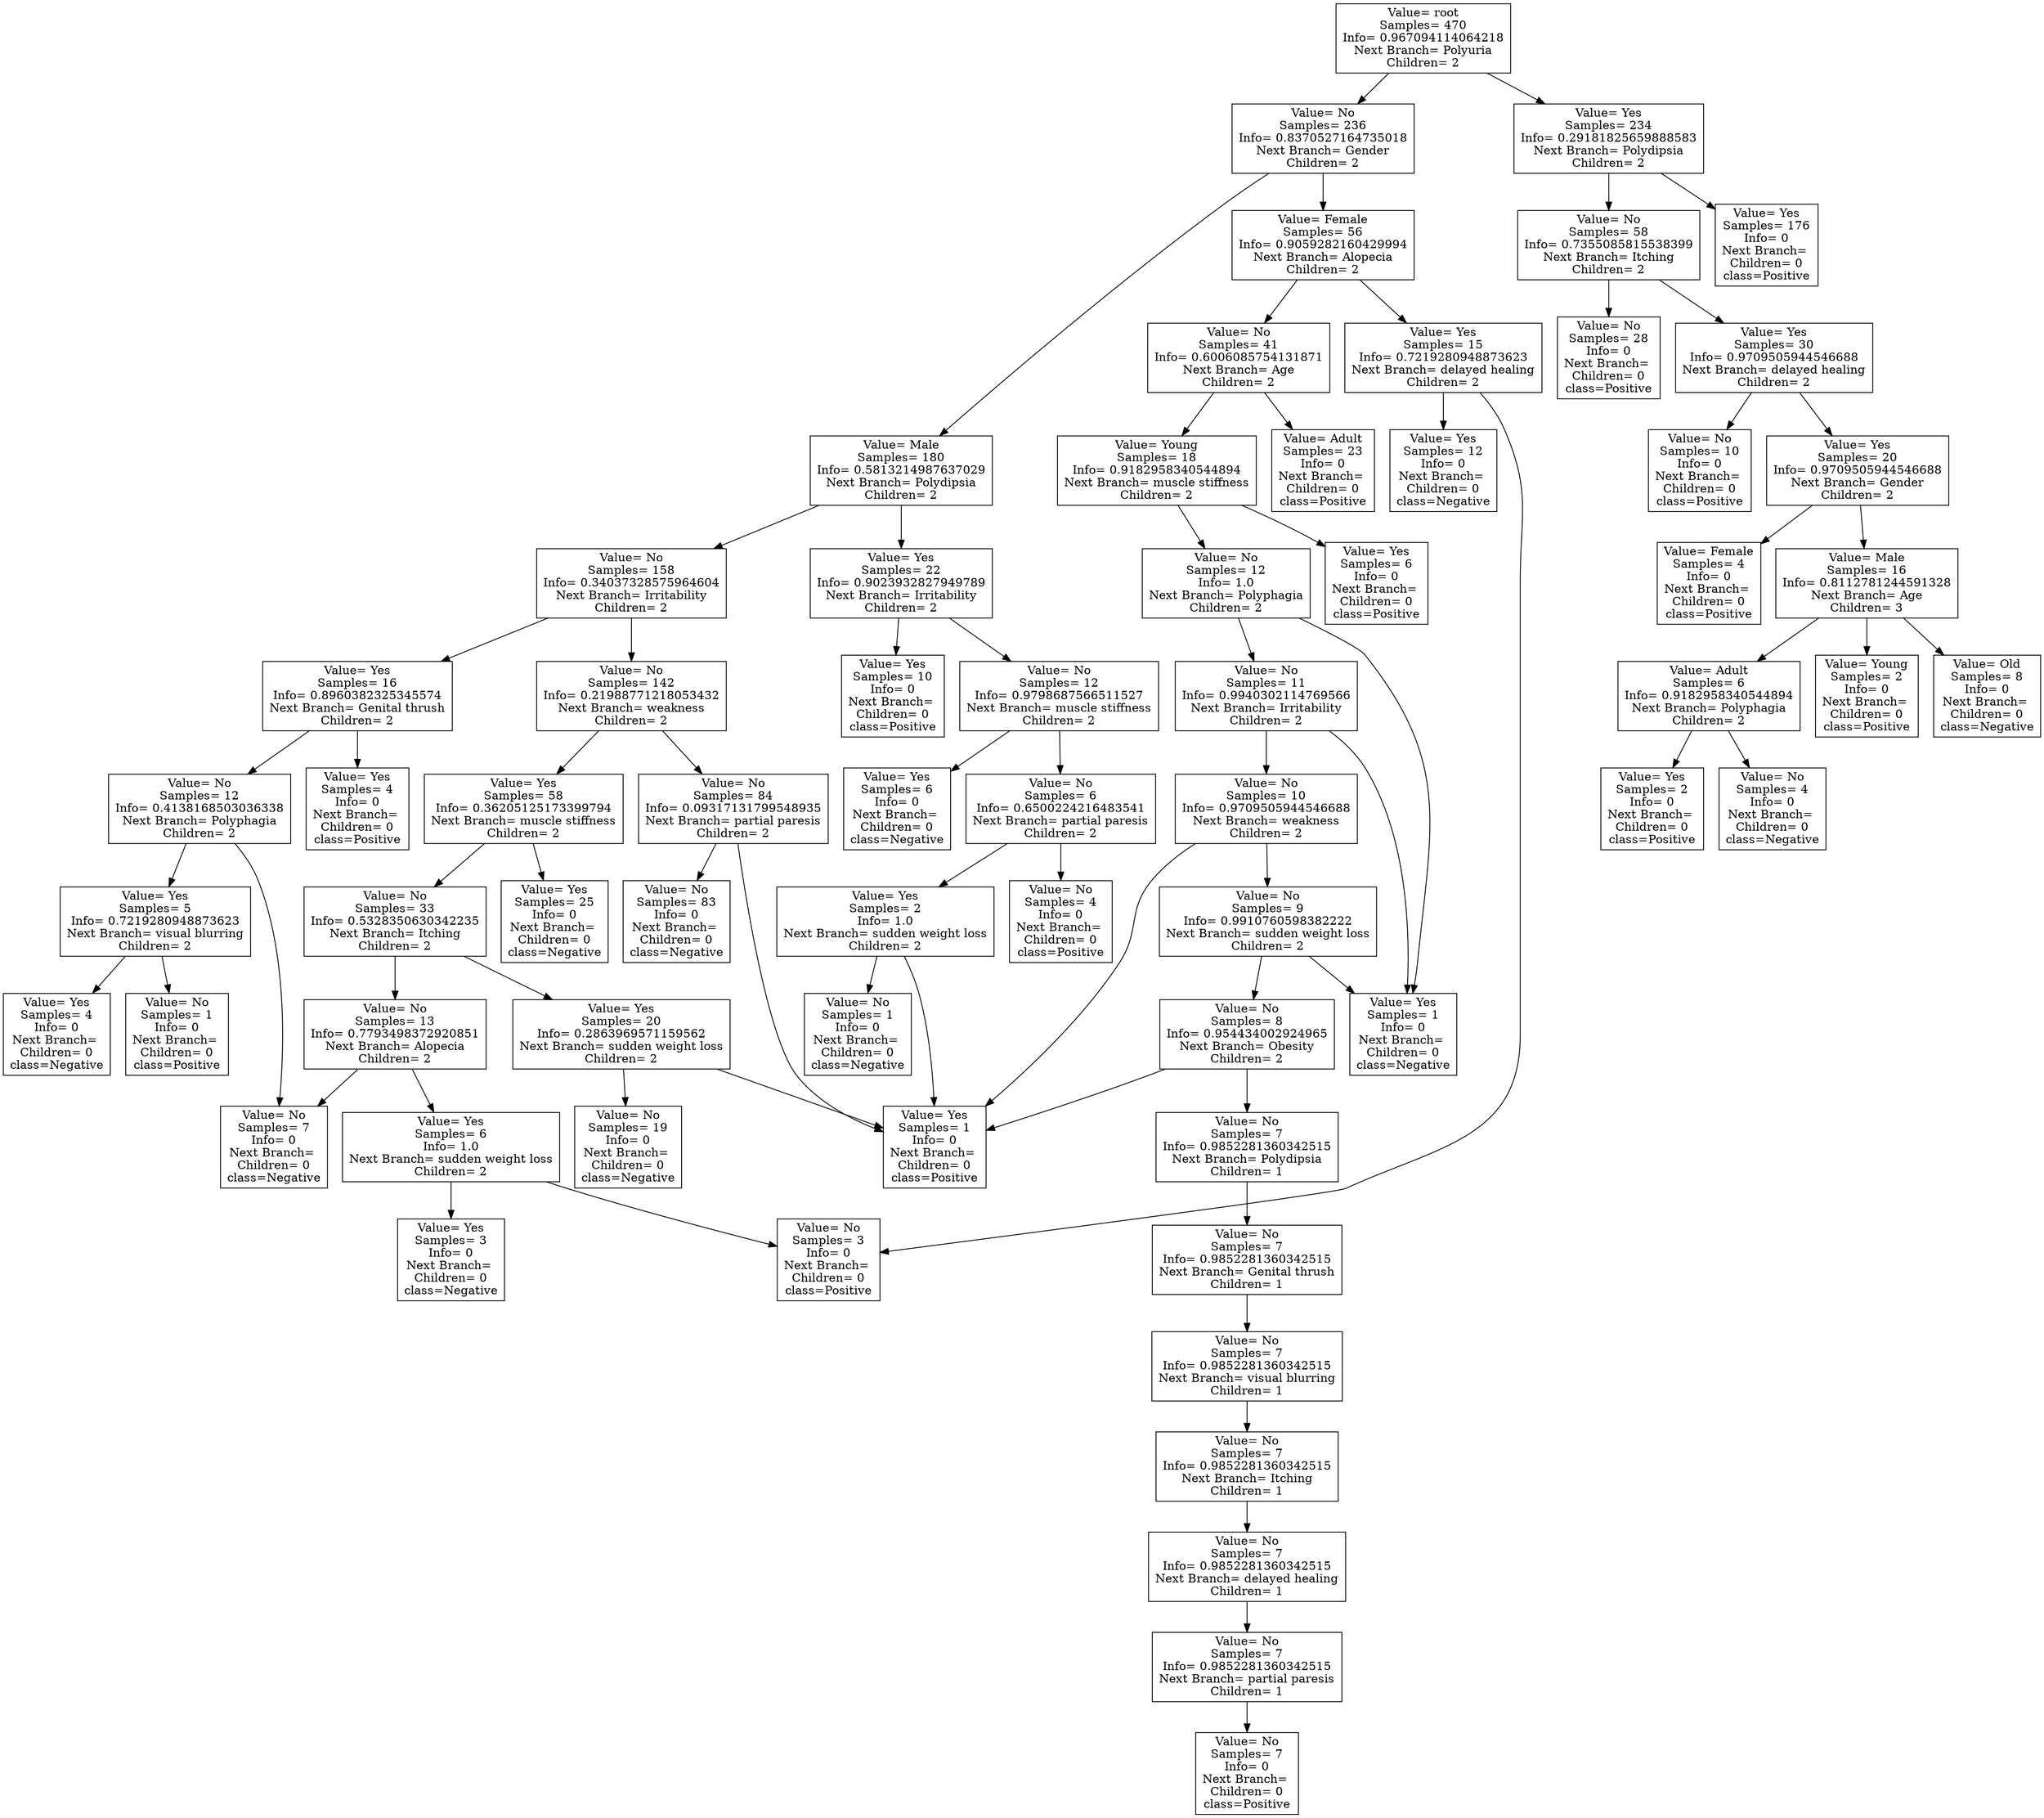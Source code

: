 digraph G {
	node [shape=record]
	"Value= root
Samples= 470
Info= 0.967094114064218
Next Branch= Polyuria
Children= 2
" -> "Value= No
Samples= 236
Info= 0.8370527164735018
Next Branch= Gender
Children= 2
"
	"Value= No
Samples= 236
Info= 0.8370527164735018
Next Branch= Gender
Children= 2
" -> "Value= Male
Samples= 180
Info= 0.5813214987637029
Next Branch= Polydipsia
Children= 2
"
	"Value= Male
Samples= 180
Info= 0.5813214987637029
Next Branch= Polydipsia
Children= 2
" -> "Value= No
Samples= 158
Info= 0.34037328575964604
Next Branch= Irritability
Children= 2
"
	"Value= No
Samples= 158
Info= 0.34037328575964604
Next Branch= Irritability
Children= 2
" -> "Value= No
Samples= 142
Info= 0.21988771218053432
Next Branch= weakness
Children= 2
"
	"Value= No
Samples= 142
Info= 0.21988771218053432
Next Branch= weakness
Children= 2
" -> "Value= Yes
Samples= 58
Info= 0.36205125173399794
Next Branch= muscle stiffness
Children= 2
"
	"Value= Yes
Samples= 58
Info= 0.36205125173399794
Next Branch= muscle stiffness
Children= 2
" -> "Value= No
Samples= 33
Info= 0.5328350630342235
Next Branch= Itching
Children= 2
"
	"Value= No
Samples= 33
Info= 0.5328350630342235
Next Branch= Itching
Children= 2
" -> "Value= No
Samples= 13
Info= 0.7793498372920851
Next Branch= Alopecia
Children= 2
"
	"Value= No
Samples= 13
Info= 0.7793498372920851
Next Branch= Alopecia
Children= 2
" -> "Value= Yes
Samples= 6
Info= 1.0
Next Branch= sudden weight loss
Children= 2
"
	"Value= Yes
Samples= 6
Info= 1.0
Next Branch= sudden weight loss
Children= 2
" -> "Value= No
Samples= 3
Info= 0
Next Branch= 
Children= 0
class=Positive"
	"Value= Yes
Samples= 6
Info= 1.0
Next Branch= sudden weight loss
Children= 2
" -> "Value= Yes
Samples= 3
Info= 0
Next Branch= 
Children= 0
class=Negative"
	"Value= No
Samples= 13
Info= 0.7793498372920851
Next Branch= Alopecia
Children= 2
" -> "Value= No
Samples= 7
Info= 0
Next Branch= 
Children= 0
class=Negative"
	"Value= No
Samples= 33
Info= 0.5328350630342235
Next Branch= Itching
Children= 2
" -> "Value= Yes
Samples= 20
Info= 0.2863969571159562
Next Branch= sudden weight loss
Children= 2
"
	"Value= Yes
Samples= 20
Info= 0.2863969571159562
Next Branch= sudden weight loss
Children= 2
" -> "Value= Yes
Samples= 1
Info= 0
Next Branch= 
Children= 0
class=Positive"
	"Value= Yes
Samples= 20
Info= 0.2863969571159562
Next Branch= sudden weight loss
Children= 2
" -> "Value= No
Samples= 19
Info= 0
Next Branch= 
Children= 0
class=Negative"
	"Value= Yes
Samples= 58
Info= 0.36205125173399794
Next Branch= muscle stiffness
Children= 2
" -> "Value= Yes
Samples= 25
Info= 0
Next Branch= 
Children= 0
class=Negative"
	"Value= No
Samples= 142
Info= 0.21988771218053432
Next Branch= weakness
Children= 2
" -> "Value= No
Samples= 84
Info= 0.09317131799548935
Next Branch= partial paresis
Children= 2
"
	"Value= No
Samples= 84
Info= 0.09317131799548935
Next Branch= partial paresis
Children= 2
" -> "Value= Yes
Samples= 1
Info= 0
Next Branch= 
Children= 0
class=Positive"
	"Value= No
Samples= 84
Info= 0.09317131799548935
Next Branch= partial paresis
Children= 2
" -> "Value= No
Samples= 83
Info= 0
Next Branch= 
Children= 0
class=Negative"
	"Value= No
Samples= 158
Info= 0.34037328575964604
Next Branch= Irritability
Children= 2
" -> "Value= Yes
Samples= 16
Info= 0.8960382325345574
Next Branch= Genital thrush
Children= 2
"
	"Value= Yes
Samples= 16
Info= 0.8960382325345574
Next Branch= Genital thrush
Children= 2
" -> "Value= Yes
Samples= 4
Info= 0
Next Branch= 
Children= 0
class=Positive"
	"Value= Yes
Samples= 16
Info= 0.8960382325345574
Next Branch= Genital thrush
Children= 2
" -> "Value= No
Samples= 12
Info= 0.4138168503036338
Next Branch= Polyphagia
Children= 2
"
	"Value= No
Samples= 12
Info= 0.4138168503036338
Next Branch= Polyphagia
Children= 2
" -> "Value= No
Samples= 7
Info= 0
Next Branch= 
Children= 0
class=Negative"
	"Value= No
Samples= 12
Info= 0.4138168503036338
Next Branch= Polyphagia
Children= 2
" -> "Value= Yes
Samples= 5
Info= 0.7219280948873623
Next Branch= visual blurring
Children= 2
"
	"Value= Yes
Samples= 5
Info= 0.7219280948873623
Next Branch= visual blurring
Children= 2
" -> "Value= Yes
Samples= 4
Info= 0
Next Branch= 
Children= 0
class=Negative"
	"Value= Yes
Samples= 5
Info= 0.7219280948873623
Next Branch= visual blurring
Children= 2
" -> "Value= No
Samples= 1
Info= 0
Next Branch= 
Children= 0
class=Positive"
	"Value= Male
Samples= 180
Info= 0.5813214987637029
Next Branch= Polydipsia
Children= 2
" -> "Value= Yes
Samples= 22
Info= 0.9023932827949789
Next Branch= Irritability
Children= 2
"
	"Value= Yes
Samples= 22
Info= 0.9023932827949789
Next Branch= Irritability
Children= 2
" -> "Value= Yes
Samples= 10
Info= 0
Next Branch= 
Children= 0
class=Positive"
	"Value= Yes
Samples= 22
Info= 0.9023932827949789
Next Branch= Irritability
Children= 2
" -> "Value= No
Samples= 12
Info= 0.9798687566511527
Next Branch= muscle stiffness
Children= 2
"
	"Value= No
Samples= 12
Info= 0.9798687566511527
Next Branch= muscle stiffness
Children= 2
" -> "Value= No
Samples= 6
Info= 0.6500224216483541
Next Branch= partial paresis
Children= 2
"
	"Value= No
Samples= 6
Info= 0.6500224216483541
Next Branch= partial paresis
Children= 2
" -> "Value= No
Samples= 4
Info= 0
Next Branch= 
Children= 0
class=Positive"
	"Value= No
Samples= 6
Info= 0.6500224216483541
Next Branch= partial paresis
Children= 2
" -> "Value= Yes
Samples= 2
Info= 1.0
Next Branch= sudden weight loss
Children= 2
"
	"Value= Yes
Samples= 2
Info= 1.0
Next Branch= sudden weight loss
Children= 2
" -> "Value= Yes
Samples= 1
Info= 0
Next Branch= 
Children= 0
class=Positive"
	"Value= Yes
Samples= 2
Info= 1.0
Next Branch= sudden weight loss
Children= 2
" -> "Value= No
Samples= 1
Info= 0
Next Branch= 
Children= 0
class=Negative"
	"Value= No
Samples= 12
Info= 0.9798687566511527
Next Branch= muscle stiffness
Children= 2
" -> "Value= Yes
Samples= 6
Info= 0
Next Branch= 
Children= 0
class=Negative"
	"Value= No
Samples= 236
Info= 0.8370527164735018
Next Branch= Gender
Children= 2
" -> "Value= Female
Samples= 56
Info= 0.9059282160429994
Next Branch= Alopecia
Children= 2
"
	"Value= Female
Samples= 56
Info= 0.9059282160429994
Next Branch= Alopecia
Children= 2
" -> "Value= No
Samples= 41
Info= 0.6006085754131871
Next Branch= Age
Children= 2
"
	"Value= No
Samples= 41
Info= 0.6006085754131871
Next Branch= Age
Children= 2
" -> "Value= Adult
Samples= 23
Info= 0
Next Branch= 
Children= 0
class=Positive"
	"Value= No
Samples= 41
Info= 0.6006085754131871
Next Branch= Age
Children= 2
" -> "Value= Young
Samples= 18
Info= 0.9182958340544894
Next Branch= muscle stiffness
Children= 2
"
	"Value= Young
Samples= 18
Info= 0.9182958340544894
Next Branch= muscle stiffness
Children= 2
" -> "Value= No
Samples= 12
Info= 1.0
Next Branch= Polyphagia
Children= 2
"
	"Value= No
Samples= 12
Info= 1.0
Next Branch= Polyphagia
Children= 2
" -> "Value= No
Samples= 11
Info= 0.9940302114769566
Next Branch= Irritability
Children= 2
"
	"Value= No
Samples= 11
Info= 0.9940302114769566
Next Branch= Irritability
Children= 2
" -> "Value= No
Samples= 10
Info= 0.9709505944546688
Next Branch= weakness
Children= 2
"
	"Value= No
Samples= 10
Info= 0.9709505944546688
Next Branch= weakness
Children= 2
" -> "Value= No
Samples= 9
Info= 0.9910760598382222
Next Branch= sudden weight loss
Children= 2
"
	"Value= No
Samples= 9
Info= 0.9910760598382222
Next Branch= sudden weight loss
Children= 2
" -> "Value= No
Samples= 8
Info= 0.954434002924965
Next Branch= Obesity
Children= 2
"
	"Value= No
Samples= 8
Info= 0.954434002924965
Next Branch= Obesity
Children= 2
" -> "Value= Yes
Samples= 1
Info= 0
Next Branch= 
Children= 0
class=Positive"
	"Value= No
Samples= 8
Info= 0.954434002924965
Next Branch= Obesity
Children= 2
" -> "Value= No
Samples= 7
Info= 0.9852281360342515
Next Branch= Polydipsia
Children= 1
"
	"Value= No
Samples= 7
Info= 0.9852281360342515
Next Branch= Polydipsia
Children= 1
" -> "Value= No
Samples= 7
Info= 0.9852281360342515
Next Branch= Genital thrush
Children= 1
"
	"Value= No
Samples= 7
Info= 0.9852281360342515
Next Branch= Genital thrush
Children= 1
" -> "Value= No
Samples= 7
Info= 0.9852281360342515
Next Branch= visual blurring
Children= 1
"
	"Value= No
Samples= 7
Info= 0.9852281360342515
Next Branch= visual blurring
Children= 1
" -> "Value= No
Samples= 7
Info= 0.9852281360342515
Next Branch= Itching
Children= 1
"
	"Value= No
Samples= 7
Info= 0.9852281360342515
Next Branch= Itching
Children= 1
" -> "Value= No
Samples= 7
Info= 0.9852281360342515
Next Branch= delayed healing
Children= 1
"
	"Value= No
Samples= 7
Info= 0.9852281360342515
Next Branch= delayed healing
Children= 1
" -> "Value= No
Samples= 7
Info= 0.9852281360342515
Next Branch= partial paresis
Children= 1
"
	"Value= No
Samples= 7
Info= 0.9852281360342515
Next Branch= partial paresis
Children= 1
" -> "Value= No
Samples= 7
Info= 0
Next Branch= 
Children= 0
class=Positive"
	"Value= No
Samples= 9
Info= 0.9910760598382222
Next Branch= sudden weight loss
Children= 2
" -> "Value= Yes
Samples= 1
Info= 0
Next Branch= 
Children= 0
class=Negative"
	"Value= No
Samples= 10
Info= 0.9709505944546688
Next Branch= weakness
Children= 2
" -> "Value= Yes
Samples= 1
Info= 0
Next Branch= 
Children= 0
class=Positive"
	"Value= No
Samples= 11
Info= 0.9940302114769566
Next Branch= Irritability
Children= 2
" -> "Value= Yes
Samples= 1
Info= 0
Next Branch= 
Children= 0
class=Negative"
	"Value= No
Samples= 12
Info= 1.0
Next Branch= Polyphagia
Children= 2
" -> "Value= Yes
Samples= 1
Info= 0
Next Branch= 
Children= 0
class=Negative"
	"Value= Young
Samples= 18
Info= 0.9182958340544894
Next Branch= muscle stiffness
Children= 2
" -> "Value= Yes
Samples= 6
Info= 0
Next Branch= 
Children= 0
class=Positive"
	"Value= Female
Samples= 56
Info= 0.9059282160429994
Next Branch= Alopecia
Children= 2
" -> "Value= Yes
Samples= 15
Info= 0.7219280948873623
Next Branch= delayed healing
Children= 2
"
	"Value= Yes
Samples= 15
Info= 0.7219280948873623
Next Branch= delayed healing
Children= 2
" -> "Value= No
Samples= 3
Info= 0
Next Branch= 
Children= 0
class=Positive"
	"Value= Yes
Samples= 15
Info= 0.7219280948873623
Next Branch= delayed healing
Children= 2
" -> "Value= Yes
Samples= 12
Info= 0
Next Branch= 
Children= 0
class=Negative"
	"Value= root
Samples= 470
Info= 0.967094114064218
Next Branch= Polyuria
Children= 2
" -> "Value= Yes
Samples= 234
Info= 0.29181825659888583
Next Branch= Polydipsia
Children= 2
"
	"Value= Yes
Samples= 234
Info= 0.29181825659888583
Next Branch= Polydipsia
Children= 2
" -> "Value= No
Samples= 58
Info= 0.7355085815538399
Next Branch= Itching
Children= 2
"
	"Value= No
Samples= 58
Info= 0.7355085815538399
Next Branch= Itching
Children= 2
" -> "Value= Yes
Samples= 30
Info= 0.9709505944546688
Next Branch= delayed healing
Children= 2
"
	"Value= Yes
Samples= 30
Info= 0.9709505944546688
Next Branch= delayed healing
Children= 2
" -> "Value= Yes
Samples= 20
Info= 0.9709505944546688
Next Branch= Gender
Children= 2
"
	"Value= Yes
Samples= 20
Info= 0.9709505944546688
Next Branch= Gender
Children= 2
" -> "Value= Male
Samples= 16
Info= 0.8112781244591328
Next Branch= Age
Children= 3
"
	"Value= Male
Samples= 16
Info= 0.8112781244591328
Next Branch= Age
Children= 3
" -> "Value= Adult
Samples= 6
Info= 0.9182958340544894
Next Branch= Polyphagia
Children= 2
"
	"Value= Adult
Samples= 6
Info= 0.9182958340544894
Next Branch= Polyphagia
Children= 2
" -> "Value= Yes
Samples= 2
Info= 0
Next Branch= 
Children= 0
class=Positive"
	"Value= Adult
Samples= 6
Info= 0.9182958340544894
Next Branch= Polyphagia
Children= 2
" -> "Value= No
Samples= 4
Info= 0
Next Branch= 
Children= 0
class=Negative"
	"Value= Male
Samples= 16
Info= 0.8112781244591328
Next Branch= Age
Children= 3
" -> "Value= Young
Samples= 2
Info= 0
Next Branch= 
Children= 0
class=Positive"
	"Value= Male
Samples= 16
Info= 0.8112781244591328
Next Branch= Age
Children= 3
" -> "Value= Old
Samples= 8
Info= 0
Next Branch= 
Children= 0
class=Negative"
	"Value= Yes
Samples= 20
Info= 0.9709505944546688
Next Branch= Gender
Children= 2
" -> "Value= Female
Samples= 4
Info= 0
Next Branch= 
Children= 0
class=Positive"
	"Value= Yes
Samples= 30
Info= 0.9709505944546688
Next Branch= delayed healing
Children= 2
" -> "Value= No
Samples= 10
Info= 0
Next Branch= 
Children= 0
class=Positive"
	"Value= No
Samples= 58
Info= 0.7355085815538399
Next Branch= Itching
Children= 2
" -> "Value= No
Samples= 28
Info= 0
Next Branch= 
Children= 0
class=Positive"
	"Value= Yes
Samples= 234
Info= 0.29181825659888583
Next Branch= Polydipsia
Children= 2
" -> "Value= Yes
Samples= 176
Info= 0
Next Branch= 
Children= 0
class=Positive"
}
